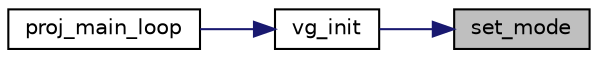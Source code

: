 digraph "set_mode"
{
 // LATEX_PDF_SIZE
  edge [fontname="Helvetica",fontsize="10",labelfontname="Helvetica",labelfontsize="10"];
  node [fontname="Helvetica",fontsize="10",shape=record];
  rankdir="RL";
  Node1 [label="set_mode",height=0.2,width=0.4,color="black", fillcolor="grey75", style="filled", fontcolor="black",tooltip="Changes the videocard mode to the one specified in the paramter."];
  Node1 -> Node2 [dir="back",color="midnightblue",fontsize="10",style="solid",fontname="Helvetica"];
  Node2 [label="vg_init",height=0.2,width=0.4,color="black", fillcolor="white", style="filled",URL="$_videocard_8h.html#aa6c1ff5024cd4d15e476bce487584daa",tooltip="Inicializes the videocard memory and changes it's mode."];
  Node2 -> Node3 [dir="back",color="midnightblue",fontsize="10",style="solid",fontname="Helvetica"];
  Node3 [label="proj_main_loop",height=0.2,width=0.4,color="black", fillcolor="white", style="filled",URL="$proj_8c.html#a90aad768b0a0b41e4bcacc566b0cae6e",tooltip=" "];
}
